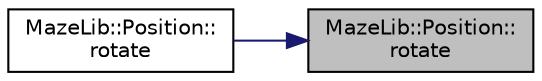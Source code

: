 digraph "MazeLib::Position::rotate"
{
 // LATEX_PDF_SIZE
  edge [fontname="Helvetica",fontsize="10",labelfontname="Helvetica",labelfontsize="10"];
  node [fontname="Helvetica",fontsize="10",shape=record];
  rankdir="RL";
  Node1 [label="MazeLib::Position::\lrotate",height=0.2,width=0.4,color="black", fillcolor="grey75", style="filled", fontcolor="black",tooltip="座標を回転変換する"];
  Node1 -> Node2 [dir="back",color="midnightblue",fontsize="10",style="solid",fontname="Helvetica"];
  Node2 [label="MazeLib::Position::\lrotate",height=0.2,width=0.4,color="black", fillcolor="white", style="filled",URL="$d0/ddc/structMazeLib_1_1Position.html#ae9660ebc8676cf177c8a96bb129abf3c",tooltip="座標を回転変換する"];
}
